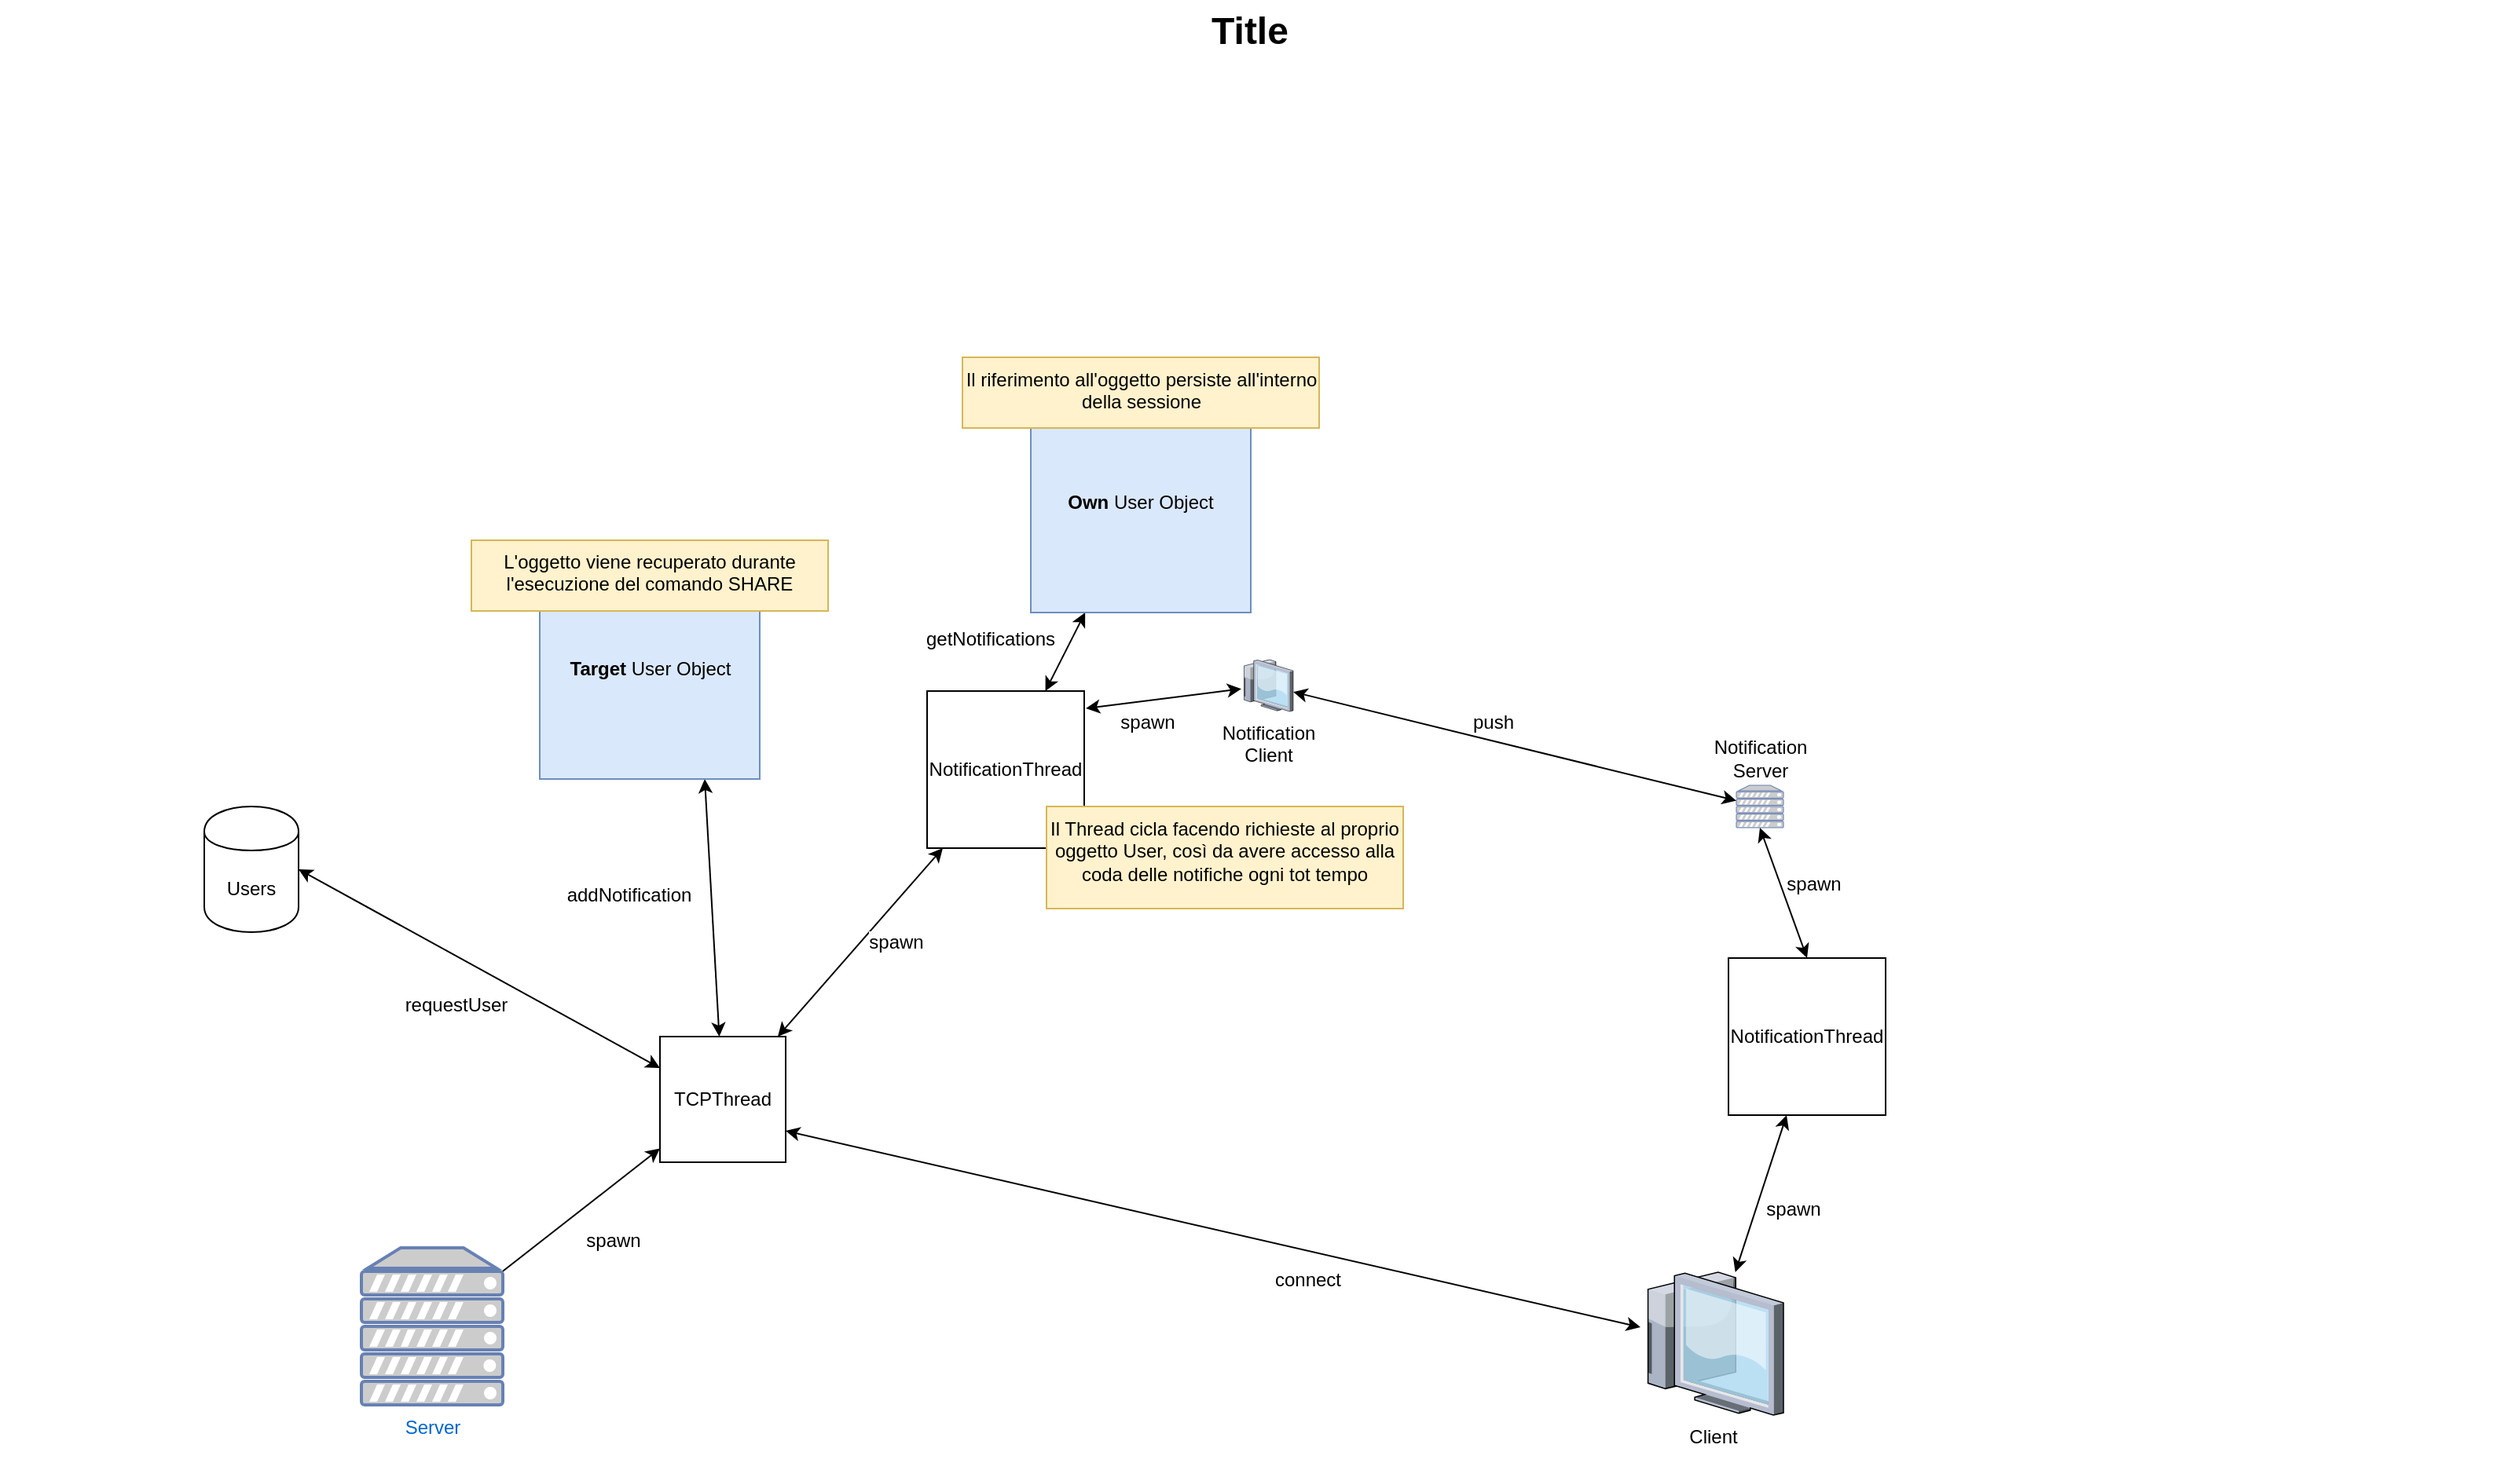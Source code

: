 <mxfile version="10.5.8" type="device"><diagram name="Page-1" id="74b105a0-9070-1c63-61bc-23e55f88626e"><mxGraphModel dx="1332" dy="804" grid="1" gridSize="10" guides="1" tooltips="1" connect="1" arrows="1" fold="1" page="1" pageScale="1.5" pageWidth="1169" pageHeight="826" background="none" math="0" shadow="0"><root><mxCell id="0" style=";html=1;"/><mxCell id="1" style=";html=1;" parent="0"/><mxCell id="10b056a9c633e61c-30" value="Title" style="text;strokeColor=none;fillColor=none;html=1;fontSize=24;fontStyle=1;verticalAlign=middle;align=center;" parent="1" vertex="1"><mxGeometry x="80" y="40" width="1590" height="40" as="geometry"/></mxCell><mxCell id="wt495UF_67s9b6rixvXn-1" value="Users&lt;br&gt;" style="shape=cylinder;whiteSpace=wrap;html=1;boundedLbl=1;backgroundOutline=1;" vertex="1" parent="1"><mxGeometry x="210" y="553.5" width="60" height="80" as="geometry"/></mxCell><mxCell id="wt495UF_67s9b6rixvXn-3" value="Server&lt;br&gt;&lt;br&gt;" style="fontColor=#0066CC;verticalAlign=top;verticalLabelPosition=bottom;labelPosition=center;align=center;html=1;outlineConnect=0;fillColor=#CCCCCC;strokeColor=#6881B3;gradientColor=none;gradientDirection=north;strokeWidth=2;shape=mxgraph.networks.server;" vertex="1" parent="1"><mxGeometry x="310" y="834.5" width="90" height="100" as="geometry"/></mxCell><mxCell id="wt495UF_67s9b6rixvXn-9" style="rounded=0;orthogonalLoop=1;jettySize=auto;html=1;entryX=1;entryY=0.75;entryDx=0;entryDy=0;startArrow=classic;startFill=1;" edge="1" parent="1" source="wt495UF_67s9b6rixvXn-4" target="wt495UF_67s9b6rixvXn-5"><mxGeometry relative="1" as="geometry"/></mxCell><mxCell id="wt495UF_67s9b6rixvXn-13" value="connect&lt;br&gt;" style="text;html=1;resizable=0;points=[];align=center;verticalAlign=middle;labelBackgroundColor=#ffffff;" vertex="1" connectable="0" parent="wt495UF_67s9b6rixvXn-9"><mxGeometry x="-0.215" y="-3" relative="1" as="geometry"><mxPoint x="0.5" y="22" as="offset"/></mxGeometry></mxCell><mxCell id="wt495UF_67s9b6rixvXn-4" value="Client&lt;br&gt;" style="verticalLabelPosition=bottom;aspect=fixed;html=1;verticalAlign=top;strokeColor=none;align=center;outlineConnect=0;shape=mxgraph.citrix.thin_client;" vertex="1" parent="1"><mxGeometry x="1124" y="850" width="91" height="91" as="geometry"/></mxCell><mxCell id="wt495UF_67s9b6rixvXn-17" style="edgeStyle=none;rounded=0;orthogonalLoop=1;jettySize=auto;html=1;entryX=0.1;entryY=1;entryDx=0;entryDy=0;startArrow=classic;startFill=1;entryPerimeter=0;" edge="1" parent="1" source="wt495UF_67s9b6rixvXn-5" target="wt495UF_67s9b6rixvXn-16"><mxGeometry relative="1" as="geometry"/></mxCell><mxCell id="wt495UF_67s9b6rixvXn-18" value="spawn" style="text;html=1;resizable=0;points=[];align=center;verticalAlign=middle;labelBackgroundColor=#ffffff;" vertex="1" connectable="0" parent="wt495UF_67s9b6rixvXn-17"><mxGeometry x="-0.196" y="3" relative="1" as="geometry"><mxPoint x="35" y="-10" as="offset"/></mxGeometry></mxCell><mxCell id="wt495UF_67s9b6rixvXn-29" style="edgeStyle=none;rounded=0;orthogonalLoop=1;jettySize=auto;html=1;entryX=0.75;entryY=1;entryDx=0;entryDy=0;startArrow=classic;startFill=1;" edge="1" parent="1" source="wt495UF_67s9b6rixvXn-5" target="wt495UF_67s9b6rixvXn-10"><mxGeometry relative="1" as="geometry"/></mxCell><mxCell id="wt495UF_67s9b6rixvXn-30" value="addNotification&lt;br&gt;" style="text;html=1;resizable=0;points=[];align=center;verticalAlign=middle;labelBackgroundColor=#ffffff;" vertex="1" connectable="0" parent="wt495UF_67s9b6rixvXn-29"><mxGeometry x="0.208" relative="1" as="geometry"><mxPoint x="-52.5" y="9" as="offset"/></mxGeometry></mxCell><mxCell id="wt495UF_67s9b6rixvXn-5" value="TCPThread&lt;br&gt;" style="whiteSpace=wrap;html=1;aspect=fixed;" vertex="1" parent="1"><mxGeometry x="500" y="700" width="80" height="80" as="geometry"/></mxCell><mxCell id="wt495UF_67s9b6rixvXn-6" value="" style="endArrow=classic;html=1;" edge="1" parent="1" source="wt495UF_67s9b6rixvXn-3" target="wt495UF_67s9b6rixvXn-5"><mxGeometry width="50" height="50" relative="1" as="geometry"><mxPoint x="460" y="810" as="sourcePoint"/><mxPoint x="510" y="760" as="targetPoint"/></mxGeometry></mxCell><mxCell id="wt495UF_67s9b6rixvXn-7" value="spawn&lt;br&gt;" style="text;html=1;resizable=0;points=[];align=center;verticalAlign=middle;labelBackgroundColor=#ffffff;" vertex="1" connectable="0" parent="wt495UF_67s9b6rixvXn-6"><mxGeometry x="0.036" y="-4" relative="1" as="geometry"><mxPoint x="15.5" y="18" as="offset"/></mxGeometry></mxCell><mxCell id="wt495UF_67s9b6rixvXn-12" style="edgeStyle=none;rounded=0;orthogonalLoop=1;jettySize=auto;html=1;entryX=1;entryY=0.5;entryDx=0;entryDy=0;startArrow=classic;startFill=1;exitX=0;exitY=0.25;exitDx=0;exitDy=0;" edge="1" parent="1" source="wt495UF_67s9b6rixvXn-5" target="wt495UF_67s9b6rixvXn-1"><mxGeometry relative="1" as="geometry"/></mxCell><mxCell id="wt495UF_67s9b6rixvXn-15" value="requestUser" style="text;html=1;resizable=0;points=[];align=center;verticalAlign=middle;labelBackgroundColor=#ffffff;rotation=0;" vertex="1" connectable="0" parent="wt495UF_67s9b6rixvXn-12"><mxGeometry x="-0.211" y="-3" relative="1" as="geometry"><mxPoint x="-41" y="12" as="offset"/></mxGeometry></mxCell><mxCell id="wt495UF_67s9b6rixvXn-10" value="&lt;b&gt;Target&lt;/b&gt;&amp;nbsp;User Object&lt;br&gt;" style="whiteSpace=wrap;html=1;aspect=fixed;fillColor=#dae8fc;strokeColor=#6c8ebf;" vertex="1" parent="1"><mxGeometry x="423.5" y="396" width="140" height="140" as="geometry"/></mxCell><mxCell id="wt495UF_67s9b6rixvXn-25" style="edgeStyle=none;rounded=0;orthogonalLoop=1;jettySize=auto;html=1;startArrow=classic;startFill=1;exitX=1.01;exitY=0.11;exitDx=0;exitDy=0;exitPerimeter=0;" edge="1" parent="1" source="wt495UF_67s9b6rixvXn-16" target="wt495UF_67s9b6rixvXn-23"><mxGeometry relative="1" as="geometry"/></mxCell><mxCell id="wt495UF_67s9b6rixvXn-26" value="spawn" style="text;html=1;resizable=0;points=[];align=center;verticalAlign=middle;labelBackgroundColor=#ffffff;" vertex="1" connectable="0" parent="wt495UF_67s9b6rixvXn-25"><mxGeometry x="-0.457" y="2" relative="1" as="geometry"><mxPoint x="12.5" y="14.5" as="offset"/></mxGeometry></mxCell><mxCell id="wt495UF_67s9b6rixvXn-38" style="edgeStyle=none;rounded=0;orthogonalLoop=1;jettySize=auto;html=1;startArrow=classic;startFill=1;fontColor=#000000;" edge="1" parent="1" source="wt495UF_67s9b6rixvXn-16" target="wt495UF_67s9b6rixvXn-35"><mxGeometry relative="1" as="geometry"/></mxCell><mxCell id="wt495UF_67s9b6rixvXn-39" value="getNotifications" style="text;html=1;resizable=0;points=[];align=center;verticalAlign=middle;labelBackgroundColor=#ffffff;fontColor=#000000;" vertex="1" connectable="0" parent="wt495UF_67s9b6rixvXn-38"><mxGeometry x="0.512" y="-4" relative="1" as="geometry"><mxPoint x="-58" y="2.5" as="offset"/></mxGeometry></mxCell><mxCell id="wt495UF_67s9b6rixvXn-16" value="NotificationThread&lt;br&gt;" style="whiteSpace=wrap;html=1;aspect=fixed;" vertex="1" parent="1"><mxGeometry x="670" y="480" width="100" height="100" as="geometry"/></mxCell><mxCell id="wt495UF_67s9b6rixvXn-20" style="edgeStyle=none;rounded=0;orthogonalLoop=1;jettySize=auto;html=1;startArrow=classic;startFill=1;" edge="1" parent="1" target="wt495UF_67s9b6rixvXn-4"><mxGeometry relative="1" as="geometry"><mxPoint x="1217" y="750" as="sourcePoint"/></mxGeometry></mxCell><mxCell id="wt495UF_67s9b6rixvXn-21" value="spawn&lt;br&gt;" style="text;html=1;resizable=0;points=[];align=center;verticalAlign=middle;labelBackgroundColor=#ffffff;" vertex="1" connectable="0" parent="wt495UF_67s9b6rixvXn-20"><mxGeometry x="0.21" y="4" relative="1" as="geometry"><mxPoint x="20" y="-2" as="offset"/></mxGeometry></mxCell><mxCell id="wt495UF_67s9b6rixvXn-19" value="Notification&lt;br&gt;Server&lt;br&gt;" style="fontColor=#000000;verticalAlign=bottom;verticalLabelPosition=top;labelPosition=center;align=center;html=1;outlineConnect=0;fillColor=#CCCCCC;strokeColor=#6881B3;gradientColor=none;gradientDirection=north;strokeWidth=2;shape=mxgraph.networks.server;labelBorderColor=none;" vertex="1" parent="1"><mxGeometry x="1185" y="540" width="30" height="27" as="geometry"/></mxCell><mxCell id="wt495UF_67s9b6rixvXn-27" style="edgeStyle=none;rounded=0;orthogonalLoop=1;jettySize=auto;html=1;startArrow=classic;startFill=1;" edge="1" parent="1" source="wt495UF_67s9b6rixvXn-23" target="wt495UF_67s9b6rixvXn-19"><mxGeometry relative="1" as="geometry"/></mxCell><mxCell id="wt495UF_67s9b6rixvXn-28" value="push" style="text;html=1;resizable=0;points=[];align=center;verticalAlign=middle;labelBackgroundColor=#ffffff;" vertex="1" connectable="0" parent="wt495UF_67s9b6rixvXn-27"><mxGeometry x="0.163" y="4" relative="1" as="geometry"><mxPoint x="-38" y="-17" as="offset"/></mxGeometry></mxCell><mxCell id="wt495UF_67s9b6rixvXn-23" value="Notification&lt;br&gt;Client&lt;br&gt;" style="verticalLabelPosition=bottom;aspect=fixed;html=1;verticalAlign=top;strokeColor=none;align=center;outlineConnect=0;shape=mxgraph.citrix.thin_client;" vertex="1" parent="1"><mxGeometry x="870" y="460" width="33" height="33" as="geometry"/></mxCell><mxCell id="wt495UF_67s9b6rixvXn-31" value="Il Thread cicla facendo richieste al proprio oggetto User, così da avere accesso alla coda delle notifiche ogni tot tempo" style="text;html=1;strokeColor=#d6b656;fillColor=#fff2cc;align=center;verticalAlign=top;whiteSpace=wrap;rounded=0;" vertex="1" parent="1"><mxGeometry x="746" y="553.5" width="227" height="65" as="geometry"/></mxCell><mxCell id="wt495UF_67s9b6rixvXn-35" value="&lt;b&gt;Own&amp;nbsp;&lt;/b&gt;User Object&lt;br&gt;" style="whiteSpace=wrap;html=1;aspect=fixed;fillColor=#dae8fc;strokeColor=#6c8ebf;" vertex="1" parent="1"><mxGeometry x="736" y="290" width="140" height="140" as="geometry"/></mxCell><mxCell id="wt495UF_67s9b6rixvXn-40" value="L'oggetto viene recuperato durante l'esecuzione del comando SHARE" style="text;html=1;strokeColor=#d6b656;fillColor=#fff2cc;align=center;verticalAlign=top;whiteSpace=wrap;rounded=0;" vertex="1" parent="1"><mxGeometry x="380" y="384" width="227" height="45" as="geometry"/></mxCell><mxCell id="wt495UF_67s9b6rixvXn-41" value="Il riferimento all'oggetto persiste all'interno della sessione" style="text;html=1;strokeColor=#d6b656;fillColor=#fff2cc;align=center;verticalAlign=top;whiteSpace=wrap;rounded=0;" vertex="1" parent="1"><mxGeometry x="692.5" y="267.5" width="227" height="45" as="geometry"/></mxCell><mxCell id="wt495UF_67s9b6rixvXn-42" value="NotificationThread&lt;br&gt;" style="whiteSpace=wrap;html=1;aspect=fixed;" vertex="1" parent="1"><mxGeometry x="1180" y="650" width="100" height="100" as="geometry"/></mxCell><mxCell id="wt495UF_67s9b6rixvXn-43" style="edgeStyle=none;rounded=0;orthogonalLoop=1;jettySize=auto;html=1;startArrow=classic;startFill=1;entryX=0.5;entryY=0;entryDx=0;entryDy=0;exitX=0.5;exitY=1;exitDx=0;exitDy=0;exitPerimeter=0;" edge="1" parent="1" source="wt495UF_67s9b6rixvXn-19" target="wt495UF_67s9b6rixvXn-42"><mxGeometry relative="1" as="geometry"><mxPoint x="1262.5" y="543.5" as="sourcePoint"/><mxPoint x="1229.854" y="643.5" as="targetPoint"/></mxGeometry></mxCell><mxCell id="wt495UF_67s9b6rixvXn-44" value="spawn&lt;br&gt;" style="text;html=1;resizable=0;points=[];align=center;verticalAlign=middle;labelBackgroundColor=#ffffff;" vertex="1" connectable="0" parent="wt495UF_67s9b6rixvXn-43"><mxGeometry x="0.21" y="4" relative="1" as="geometry"><mxPoint x="12" y="-13.5" as="offset"/></mxGeometry></mxCell></root></mxGraphModel></diagram></mxfile>